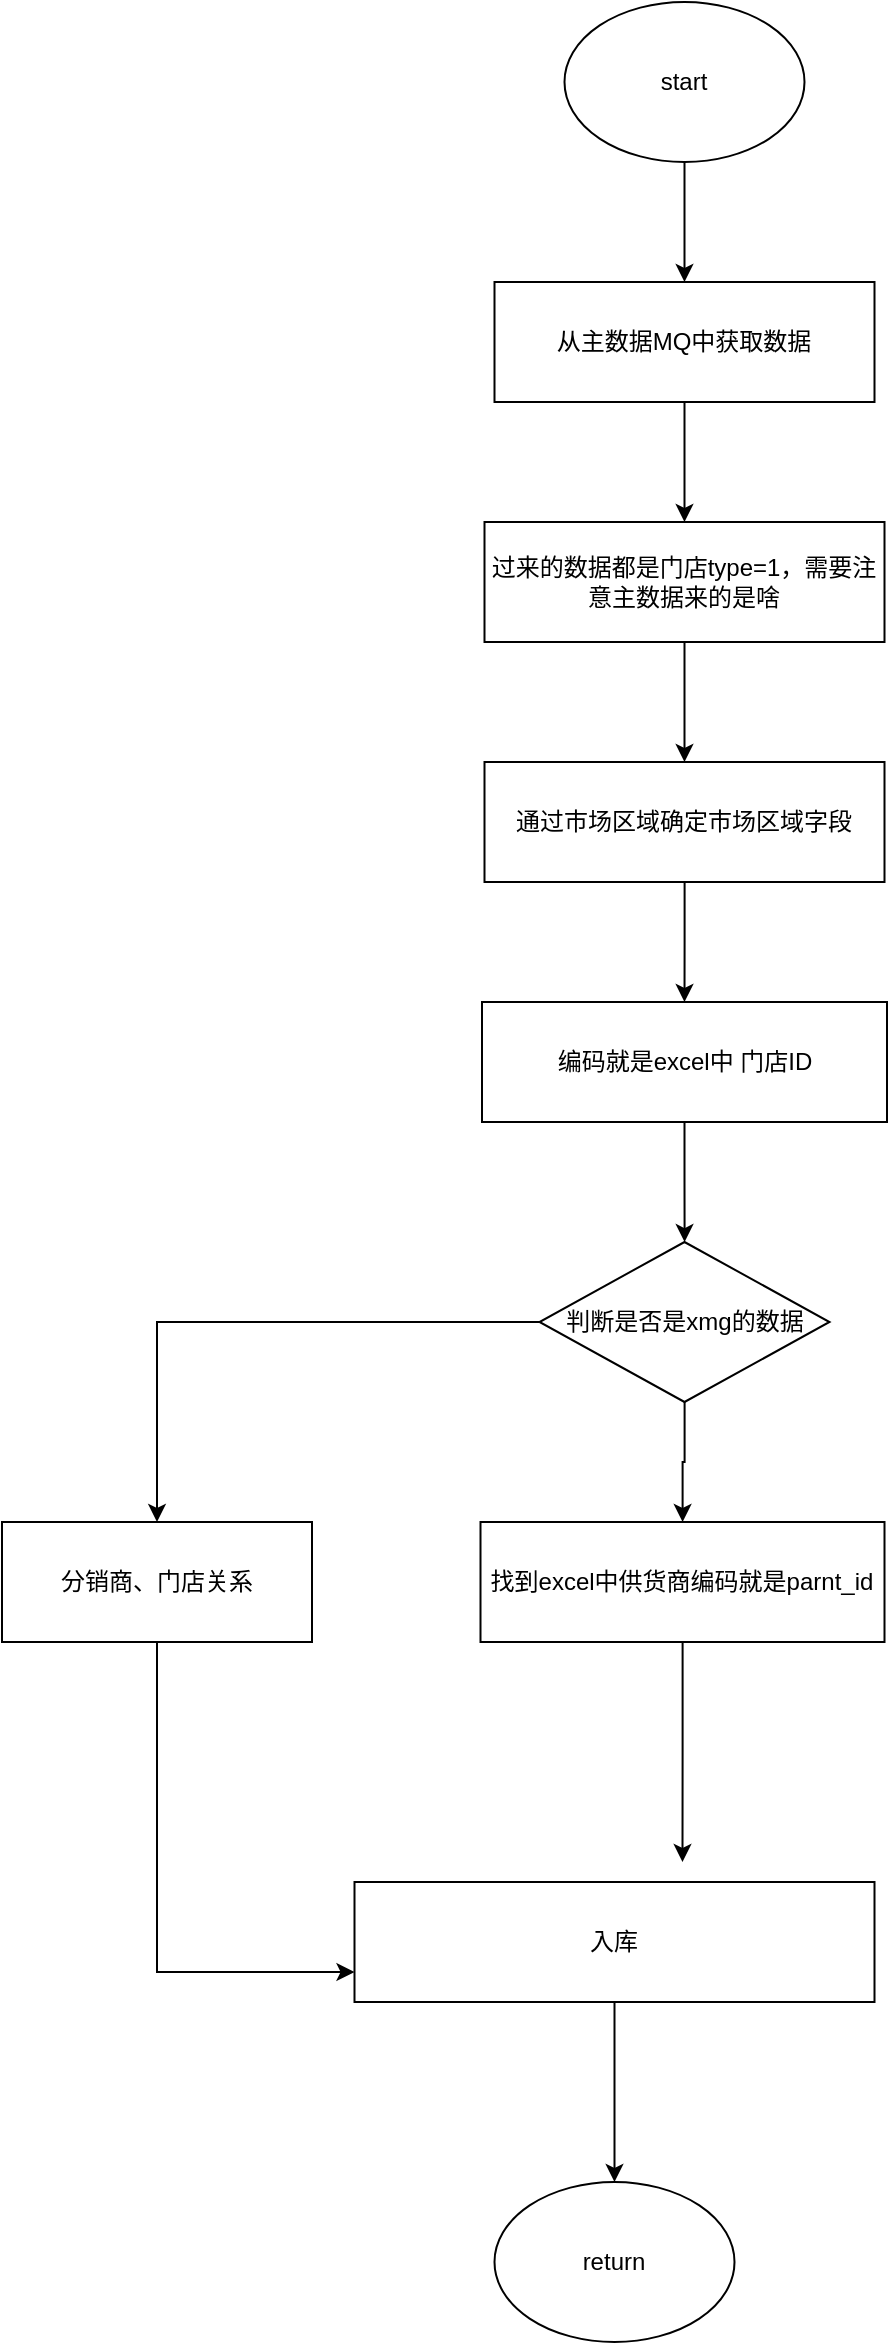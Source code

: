 <mxfile version="15.0.6" type="github">
  <diagram id="PjwngNjyKslsj0M1fMmS" name="Page-1">
    <mxGraphModel dx="1422" dy="762" grid="1" gridSize="10" guides="1" tooltips="1" connect="1" arrows="1" fold="1" page="1" pageScale="1" pageWidth="827" pageHeight="1169" math="0" shadow="0">
      <root>
        <mxCell id="0" />
        <mxCell id="1" parent="0" />
        <mxCell id="lGOCdb_oi6FCQJILwrm9-15" value="" style="edgeStyle=orthogonalEdgeStyle;rounded=0;orthogonalLoop=1;jettySize=auto;html=1;" edge="1" parent="1" source="lGOCdb_oi6FCQJILwrm9-1" target="lGOCdb_oi6FCQJILwrm9-2">
          <mxGeometry relative="1" as="geometry" />
        </mxCell>
        <mxCell id="lGOCdb_oi6FCQJILwrm9-1" value="start" style="ellipse;whiteSpace=wrap;html=1;" vertex="1" parent="1">
          <mxGeometry x="371.25" y="20" width="120" height="80" as="geometry" />
        </mxCell>
        <mxCell id="lGOCdb_oi6FCQJILwrm9-16" value="" style="edgeStyle=orthogonalEdgeStyle;rounded=0;orthogonalLoop=1;jettySize=auto;html=1;" edge="1" parent="1" source="lGOCdb_oi6FCQJILwrm9-2" target="lGOCdb_oi6FCQJILwrm9-3">
          <mxGeometry relative="1" as="geometry" />
        </mxCell>
        <mxCell id="lGOCdb_oi6FCQJILwrm9-2" value="从主数据MQ中获取数据" style="rounded=0;whiteSpace=wrap;html=1;" vertex="1" parent="1">
          <mxGeometry x="336.25" y="160" width="190" height="60" as="geometry" />
        </mxCell>
        <mxCell id="lGOCdb_oi6FCQJILwrm9-17" value="" style="edgeStyle=orthogonalEdgeStyle;rounded=0;orthogonalLoop=1;jettySize=auto;html=1;" edge="1" parent="1" source="lGOCdb_oi6FCQJILwrm9-3" target="lGOCdb_oi6FCQJILwrm9-11">
          <mxGeometry relative="1" as="geometry" />
        </mxCell>
        <mxCell id="lGOCdb_oi6FCQJILwrm9-3" value="过来的数据都是门店type=1，需要注意主数据来的是啥" style="rounded=0;whiteSpace=wrap;html=1;" vertex="1" parent="1">
          <mxGeometry x="331.25" y="280" width="200" height="60" as="geometry" />
        </mxCell>
        <mxCell id="lGOCdb_oi6FCQJILwrm9-19" value="" style="edgeStyle=orthogonalEdgeStyle;rounded=0;orthogonalLoop=1;jettySize=auto;html=1;" edge="1" parent="1" source="lGOCdb_oi6FCQJILwrm9-6" target="lGOCdb_oi6FCQJILwrm9-8">
          <mxGeometry relative="1" as="geometry" />
        </mxCell>
        <mxCell id="lGOCdb_oi6FCQJILwrm9-6" value="编码就是excel中 门店ID" style="rounded=0;whiteSpace=wrap;html=1;" vertex="1" parent="1">
          <mxGeometry x="330" y="520" width="202.5" height="60" as="geometry" />
        </mxCell>
        <mxCell id="lGOCdb_oi6FCQJILwrm9-26" style="edgeStyle=orthogonalEdgeStyle;rounded=0;orthogonalLoop=1;jettySize=auto;html=1;" edge="1" parent="1" source="lGOCdb_oi6FCQJILwrm9-7">
          <mxGeometry relative="1" as="geometry">
            <mxPoint x="430.25" y="950" as="targetPoint" />
          </mxGeometry>
        </mxCell>
        <mxCell id="lGOCdb_oi6FCQJILwrm9-7" value="找到excel中供货商编码就是parnt_id" style="rounded=0;whiteSpace=wrap;html=1;" vertex="1" parent="1">
          <mxGeometry x="329.25" y="780" width="202" height="60" as="geometry" />
        </mxCell>
        <mxCell id="lGOCdb_oi6FCQJILwrm9-20" value="" style="edgeStyle=orthogonalEdgeStyle;rounded=0;orthogonalLoop=1;jettySize=auto;html=1;" edge="1" parent="1" source="lGOCdb_oi6FCQJILwrm9-8" target="lGOCdb_oi6FCQJILwrm9-7">
          <mxGeometry relative="1" as="geometry" />
        </mxCell>
        <mxCell id="lGOCdb_oi6FCQJILwrm9-23" style="edgeStyle=orthogonalEdgeStyle;rounded=0;orthogonalLoop=1;jettySize=auto;html=1;entryX=0.5;entryY=0;entryDx=0;entryDy=0;" edge="1" parent="1" source="lGOCdb_oi6FCQJILwrm9-8" target="lGOCdb_oi6FCQJILwrm9-14">
          <mxGeometry relative="1" as="geometry" />
        </mxCell>
        <mxCell id="lGOCdb_oi6FCQJILwrm9-8" value="判断是否是xmg的数据" style="rhombus;whiteSpace=wrap;html=1;" vertex="1" parent="1">
          <mxGeometry x="358.75" y="640" width="145" height="80" as="geometry" />
        </mxCell>
        <mxCell id="lGOCdb_oi6FCQJILwrm9-18" value="" style="edgeStyle=orthogonalEdgeStyle;rounded=0;orthogonalLoop=1;jettySize=auto;html=1;" edge="1" parent="1" source="lGOCdb_oi6FCQJILwrm9-11" target="lGOCdb_oi6FCQJILwrm9-6">
          <mxGeometry relative="1" as="geometry" />
        </mxCell>
        <mxCell id="lGOCdb_oi6FCQJILwrm9-11" value="通过市场区域确定市场区域字段" style="rounded=0;whiteSpace=wrap;html=1;" vertex="1" parent="1">
          <mxGeometry x="331.25" y="400" width="200" height="60" as="geometry" />
        </mxCell>
        <mxCell id="lGOCdb_oi6FCQJILwrm9-25" style="edgeStyle=orthogonalEdgeStyle;rounded=0;orthogonalLoop=1;jettySize=auto;html=1;entryX=0;entryY=0.75;entryDx=0;entryDy=0;" edge="1" parent="1" source="lGOCdb_oi6FCQJILwrm9-14" target="lGOCdb_oi6FCQJILwrm9-24">
          <mxGeometry relative="1" as="geometry">
            <Array as="points">
              <mxPoint x="168" y="1005" />
            </Array>
          </mxGeometry>
        </mxCell>
        <mxCell id="lGOCdb_oi6FCQJILwrm9-14" value="分销商、门店关系" style="rounded=0;whiteSpace=wrap;html=1;" vertex="1" parent="1">
          <mxGeometry x="90" y="780" width="155" height="60" as="geometry" />
        </mxCell>
        <mxCell id="lGOCdb_oi6FCQJILwrm9-28" value="" style="edgeStyle=orthogonalEdgeStyle;rounded=0;orthogonalLoop=1;jettySize=auto;html=1;" edge="1" parent="1" source="lGOCdb_oi6FCQJILwrm9-24" target="lGOCdb_oi6FCQJILwrm9-27">
          <mxGeometry relative="1" as="geometry" />
        </mxCell>
        <mxCell id="lGOCdb_oi6FCQJILwrm9-24" value="入库" style="rounded=0;whiteSpace=wrap;html=1;" vertex="1" parent="1">
          <mxGeometry x="266.25" y="960" width="260" height="60" as="geometry" />
        </mxCell>
        <mxCell id="lGOCdb_oi6FCQJILwrm9-27" value="return" style="ellipse;whiteSpace=wrap;html=1;" vertex="1" parent="1">
          <mxGeometry x="336.25" y="1110" width="120" height="80" as="geometry" />
        </mxCell>
      </root>
    </mxGraphModel>
  </diagram>
</mxfile>

